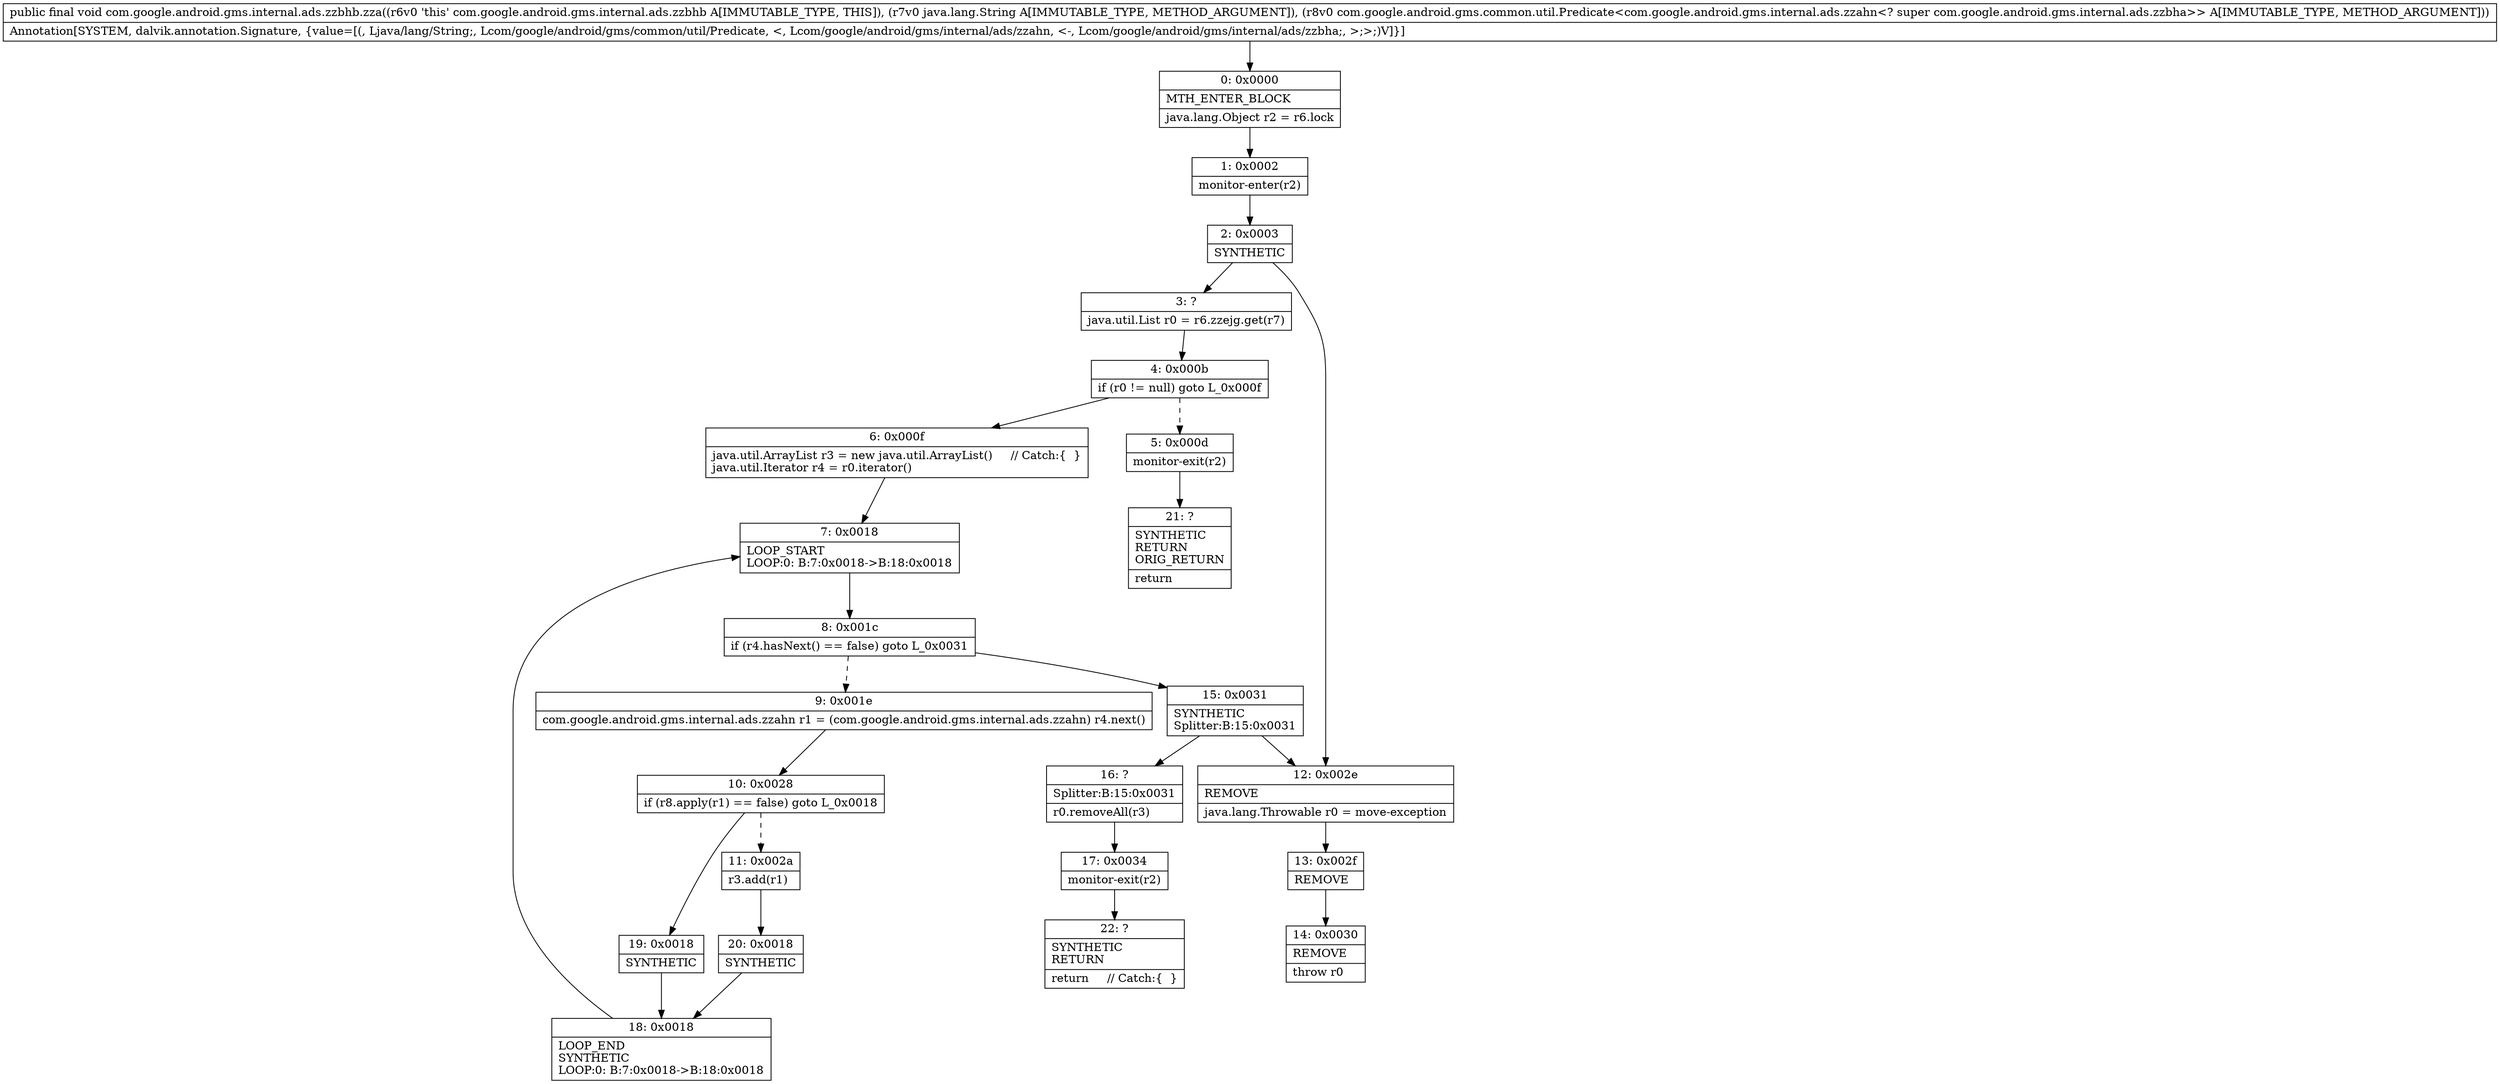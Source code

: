 digraph "CFG forcom.google.android.gms.internal.ads.zzbhb.zza(Ljava\/lang\/String;Lcom\/google\/android\/gms\/common\/util\/Predicate;)V" {
Node_0 [shape=record,label="{0\:\ 0x0000|MTH_ENTER_BLOCK\l|java.lang.Object r2 = r6.lock\l}"];
Node_1 [shape=record,label="{1\:\ 0x0002|monitor\-enter(r2)\l}"];
Node_2 [shape=record,label="{2\:\ 0x0003|SYNTHETIC\l}"];
Node_3 [shape=record,label="{3\:\ ?|java.util.List r0 = r6.zzejg.get(r7)\l}"];
Node_4 [shape=record,label="{4\:\ 0x000b|if (r0 != null) goto L_0x000f\l}"];
Node_5 [shape=record,label="{5\:\ 0x000d|monitor\-exit(r2)\l}"];
Node_6 [shape=record,label="{6\:\ 0x000f|java.util.ArrayList r3 = new java.util.ArrayList()     \/\/ Catch:\{  \}\ljava.util.Iterator r4 = r0.iterator()\l}"];
Node_7 [shape=record,label="{7\:\ 0x0018|LOOP_START\lLOOP:0: B:7:0x0018\-\>B:18:0x0018\l}"];
Node_8 [shape=record,label="{8\:\ 0x001c|if (r4.hasNext() == false) goto L_0x0031\l}"];
Node_9 [shape=record,label="{9\:\ 0x001e|com.google.android.gms.internal.ads.zzahn r1 = (com.google.android.gms.internal.ads.zzahn) r4.next()\l}"];
Node_10 [shape=record,label="{10\:\ 0x0028|if (r8.apply(r1) == false) goto L_0x0018\l}"];
Node_11 [shape=record,label="{11\:\ 0x002a|r3.add(r1)\l}"];
Node_12 [shape=record,label="{12\:\ 0x002e|REMOVE\l|java.lang.Throwable r0 = move\-exception\l}"];
Node_13 [shape=record,label="{13\:\ 0x002f|REMOVE\l}"];
Node_14 [shape=record,label="{14\:\ 0x0030|REMOVE\l|throw r0\l}"];
Node_15 [shape=record,label="{15\:\ 0x0031|SYNTHETIC\lSplitter:B:15:0x0031\l}"];
Node_16 [shape=record,label="{16\:\ ?|Splitter:B:15:0x0031\l|r0.removeAll(r3)\l}"];
Node_17 [shape=record,label="{17\:\ 0x0034|monitor\-exit(r2)\l}"];
Node_18 [shape=record,label="{18\:\ 0x0018|LOOP_END\lSYNTHETIC\lLOOP:0: B:7:0x0018\-\>B:18:0x0018\l}"];
Node_19 [shape=record,label="{19\:\ 0x0018|SYNTHETIC\l}"];
Node_20 [shape=record,label="{20\:\ 0x0018|SYNTHETIC\l}"];
Node_21 [shape=record,label="{21\:\ ?|SYNTHETIC\lRETURN\lORIG_RETURN\l|return\l}"];
Node_22 [shape=record,label="{22\:\ ?|SYNTHETIC\lRETURN\l|return     \/\/ Catch:\{  \}\l}"];
MethodNode[shape=record,label="{public final void com.google.android.gms.internal.ads.zzbhb.zza((r6v0 'this' com.google.android.gms.internal.ads.zzbhb A[IMMUTABLE_TYPE, THIS]), (r7v0 java.lang.String A[IMMUTABLE_TYPE, METHOD_ARGUMENT]), (r8v0 com.google.android.gms.common.util.Predicate\<com.google.android.gms.internal.ads.zzahn\<? super com.google.android.gms.internal.ads.zzbha\>\> A[IMMUTABLE_TYPE, METHOD_ARGUMENT]))  | Annotation[SYSTEM, dalvik.annotation.Signature, \{value=[(, Ljava\/lang\/String;, Lcom\/google\/android\/gms\/common\/util\/Predicate, \<, Lcom\/google\/android\/gms\/internal\/ads\/zzahn, \<\-, Lcom\/google\/android\/gms\/internal\/ads\/zzbha;, \>;\>;)V]\}]\l}"];
MethodNode -> Node_0;
Node_0 -> Node_1;
Node_1 -> Node_2;
Node_2 -> Node_3;
Node_2 -> Node_12;
Node_3 -> Node_4;
Node_4 -> Node_5[style=dashed];
Node_4 -> Node_6;
Node_5 -> Node_21;
Node_6 -> Node_7;
Node_7 -> Node_8;
Node_8 -> Node_9[style=dashed];
Node_8 -> Node_15;
Node_9 -> Node_10;
Node_10 -> Node_11[style=dashed];
Node_10 -> Node_19;
Node_11 -> Node_20;
Node_12 -> Node_13;
Node_13 -> Node_14;
Node_15 -> Node_16;
Node_15 -> Node_12;
Node_16 -> Node_17;
Node_17 -> Node_22;
Node_18 -> Node_7;
Node_19 -> Node_18;
Node_20 -> Node_18;
}

